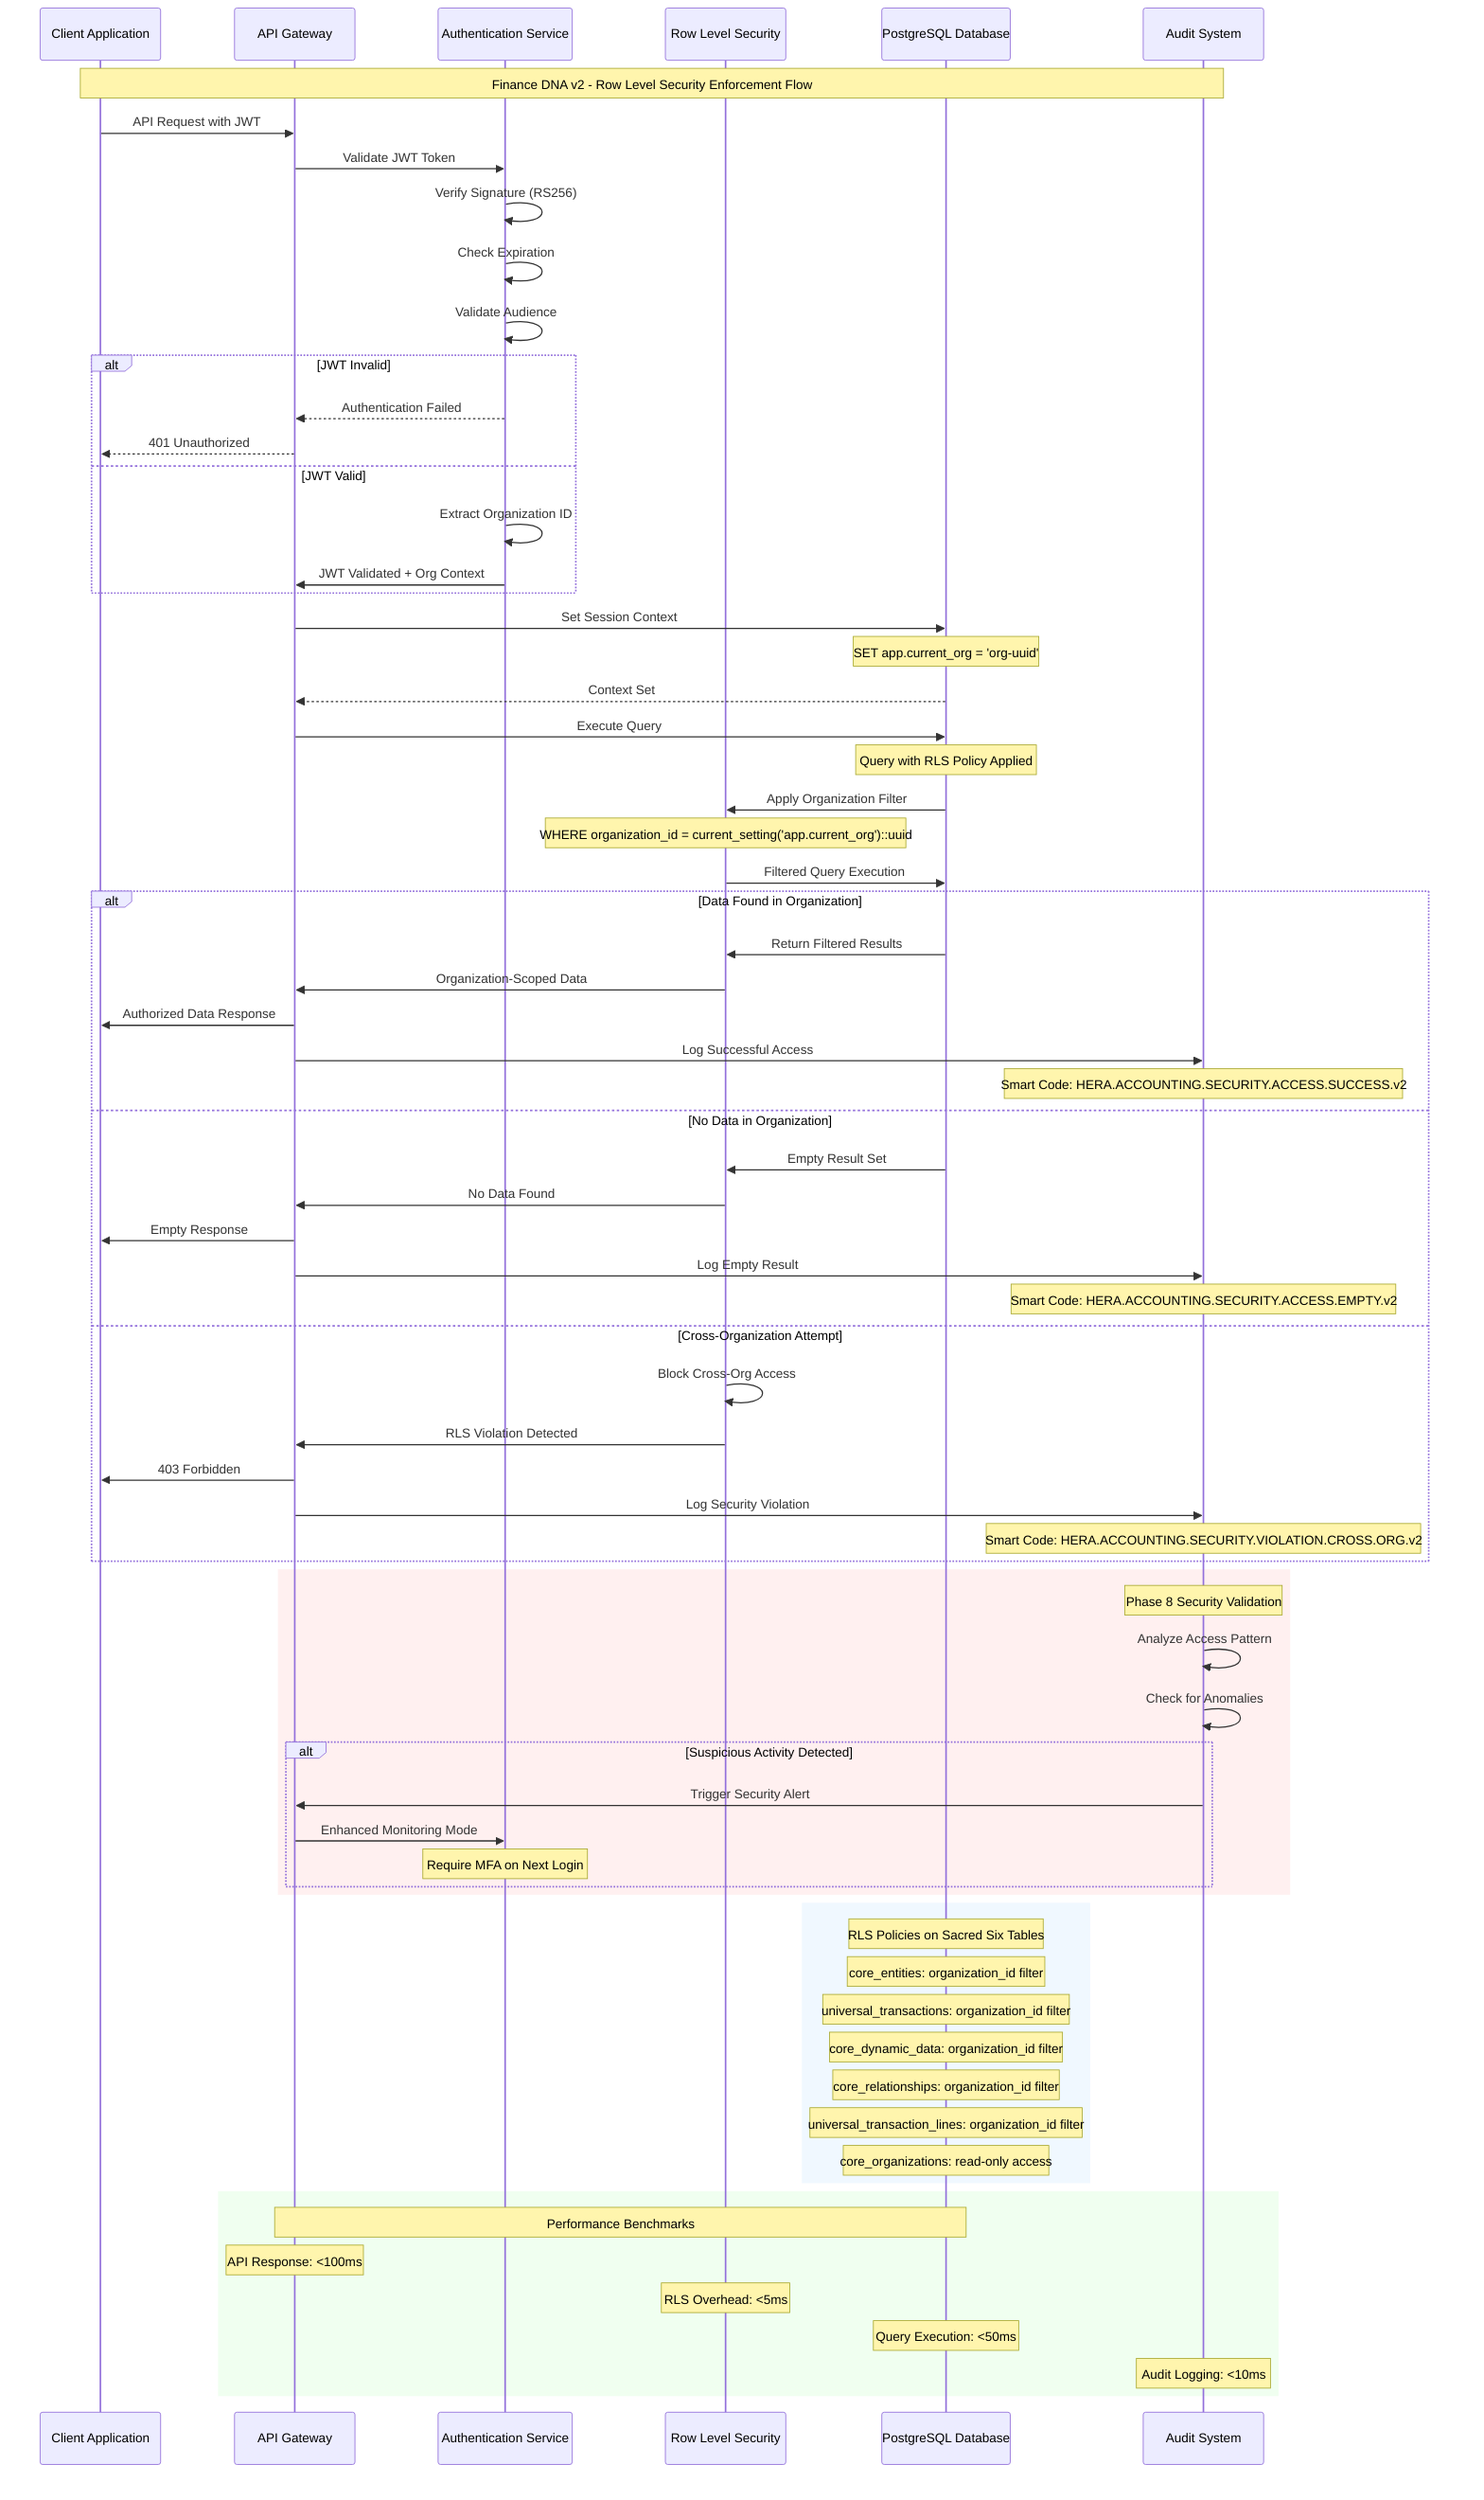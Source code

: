 sequenceDiagram
    participant Client as Client Application
    participant Gateway as API Gateway
    participant Auth as Authentication Service
    participant RLS as Row Level Security
    participant DB as PostgreSQL Database
    participant Audit as Audit System

    Note over Client,Audit: Finance DNA v2 - Row Level Security Enforcement Flow

    %% Authentication Phase
    Client->>Gateway: API Request with JWT
    Gateway->>Auth: Validate JWT Token
    Auth->>Auth: Verify Signature (RS256)
    Auth->>Auth: Check Expiration
    Auth->>Auth: Validate Audience
    
    alt JWT Invalid
        Auth-->>Gateway: Authentication Failed
        Gateway-->>Client: 401 Unauthorized
    else JWT Valid
        Auth->>Auth: Extract Organization ID
        Auth->>Gateway: JWT Validated + Org Context
    end

    %% Organization Context Setup
    Gateway->>DB: Set Session Context
    Note over DB: SET app.current_org = 'org-uuid'
    DB-->>Gateway: Context Set

    %% RLS Policy Enforcement
    Gateway->>DB: Execute Query
    Note over DB: Query with RLS Policy Applied
    
    DB->>RLS: Apply Organization Filter
    Note over RLS: WHERE organization_id = current_setting('app.current_org')::uuid
    
    RLS->>DB: Filtered Query Execution
    
    alt Data Found in Organization
        DB->>RLS: Return Filtered Results
        RLS->>Gateway: Organization-Scoped Data
        Gateway->>Client: Authorized Data Response
        
        %% Audit Success
        Gateway->>Audit: Log Successful Access
        Note over Audit: Smart Code: HERA.ACCOUNTING.SECURITY.ACCESS.SUCCESS.v2
        
    else No Data in Organization
        DB->>RLS: Empty Result Set
        RLS->>Gateway: No Data Found
        Gateway->>Client: Empty Response
        
        %% Audit Access Attempt
        Gateway->>Audit: Log Empty Result
        Note over Audit: Smart Code: HERA.ACCOUNTING.SECURITY.ACCESS.EMPTY.v2
        
    else Cross-Organization Attempt
        RLS->>RLS: Block Cross-Org Access
        RLS->>Gateway: RLS Violation Detected
        Gateway->>Client: 403 Forbidden
        
        %% Audit Security Violation
        Gateway->>Audit: Log Security Violation
        Note over Audit: Smart Code: HERA.ACCOUNTING.SECURITY.VIOLATION.CROSS.ORG.v2
    end

    %% Phase 8 Security Monitoring
    rect rgb(255, 240, 240)
        Note over Audit: Phase 8 Security Validation
        Audit->>Audit: Analyze Access Pattern
        Audit->>Audit: Check for Anomalies
        
        alt Suspicious Activity Detected
            Audit->>Gateway: Trigger Security Alert
            Gateway->>Auth: Enhanced Monitoring Mode
            Note over Auth: Require MFA on Next Login
        end
    end

    %% RLS Policy Examples
    rect rgb(240, 248, 255)
        Note over DB: RLS Policies on Sacred Six Tables
        Note over DB: core_entities: organization_id filter
        Note over DB: universal_transactions: organization_id filter
        Note over DB: core_dynamic_data: organization_id filter
        Note over DB: core_relationships: organization_id filter
        Note over DB: universal_transaction_lines: organization_id filter
        Note over DB: core_organizations: read-only access
    end

    %% Performance Metrics
    rect rgb(240, 255, 240)
        Note over Gateway,DB: Performance Benchmarks
        Note over Gateway: API Response: <100ms
        Note over RLS: RLS Overhead: <5ms
        Note over DB: Query Execution: <50ms
        Note over Audit: Audit Logging: <10ms
    end